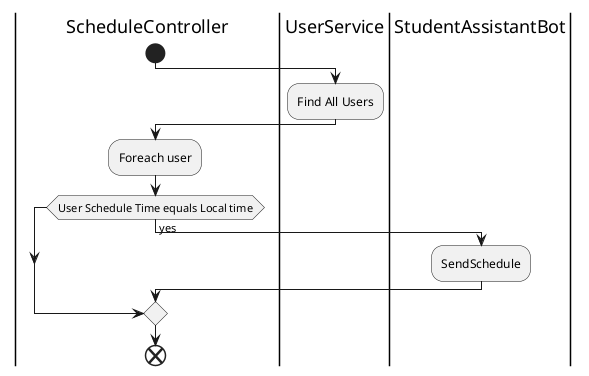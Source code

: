 @startuml
|ScheduleController|
start;
|UserService|
:Find All Users;
|ScheduleController|
:Foreach user;
if (User Schedule Time equals Local time) then (yes)
|StudentAssistantBot|
:SendSchedule;
endif;
|ScheduleController|
end;
@enduml